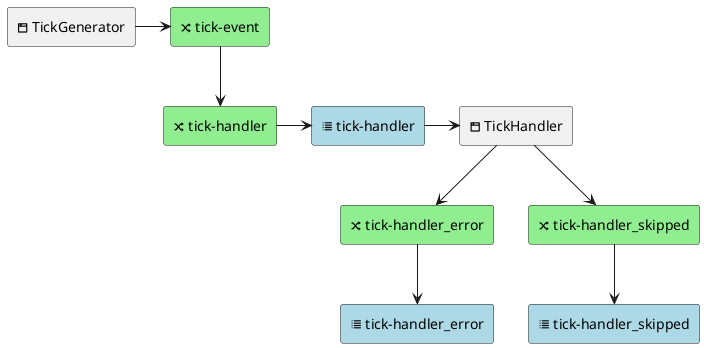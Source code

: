 @startuml
skinparam componentStyle rectangle

[<&browser> TickGenerator] as gen
[<&random> tick-event] as x0 #lightgreen

together {
    [<&random> tick-handler] as x1 #lightgreen
    [<&list> tick-handler] as q1 #lightblue
    [<&browser> TickHandler] as c1
}

together {
    [<&random> tick-handler_error] as x3 #lightgreen
    [<&list> tick-handler_error] as q3 #lightblue
}

together {
    [<&random> tick-handler_skipped] as x4 #lightgreen
    [<&list> tick-handler_skipped] as q4 #lightblue
}

gen -> x0

x0 --> x1
x1 -> q1
q1 -> c1

c1 --> x3
x3 --> q3

c1 --> x4
x4 --> q4

@enduml
